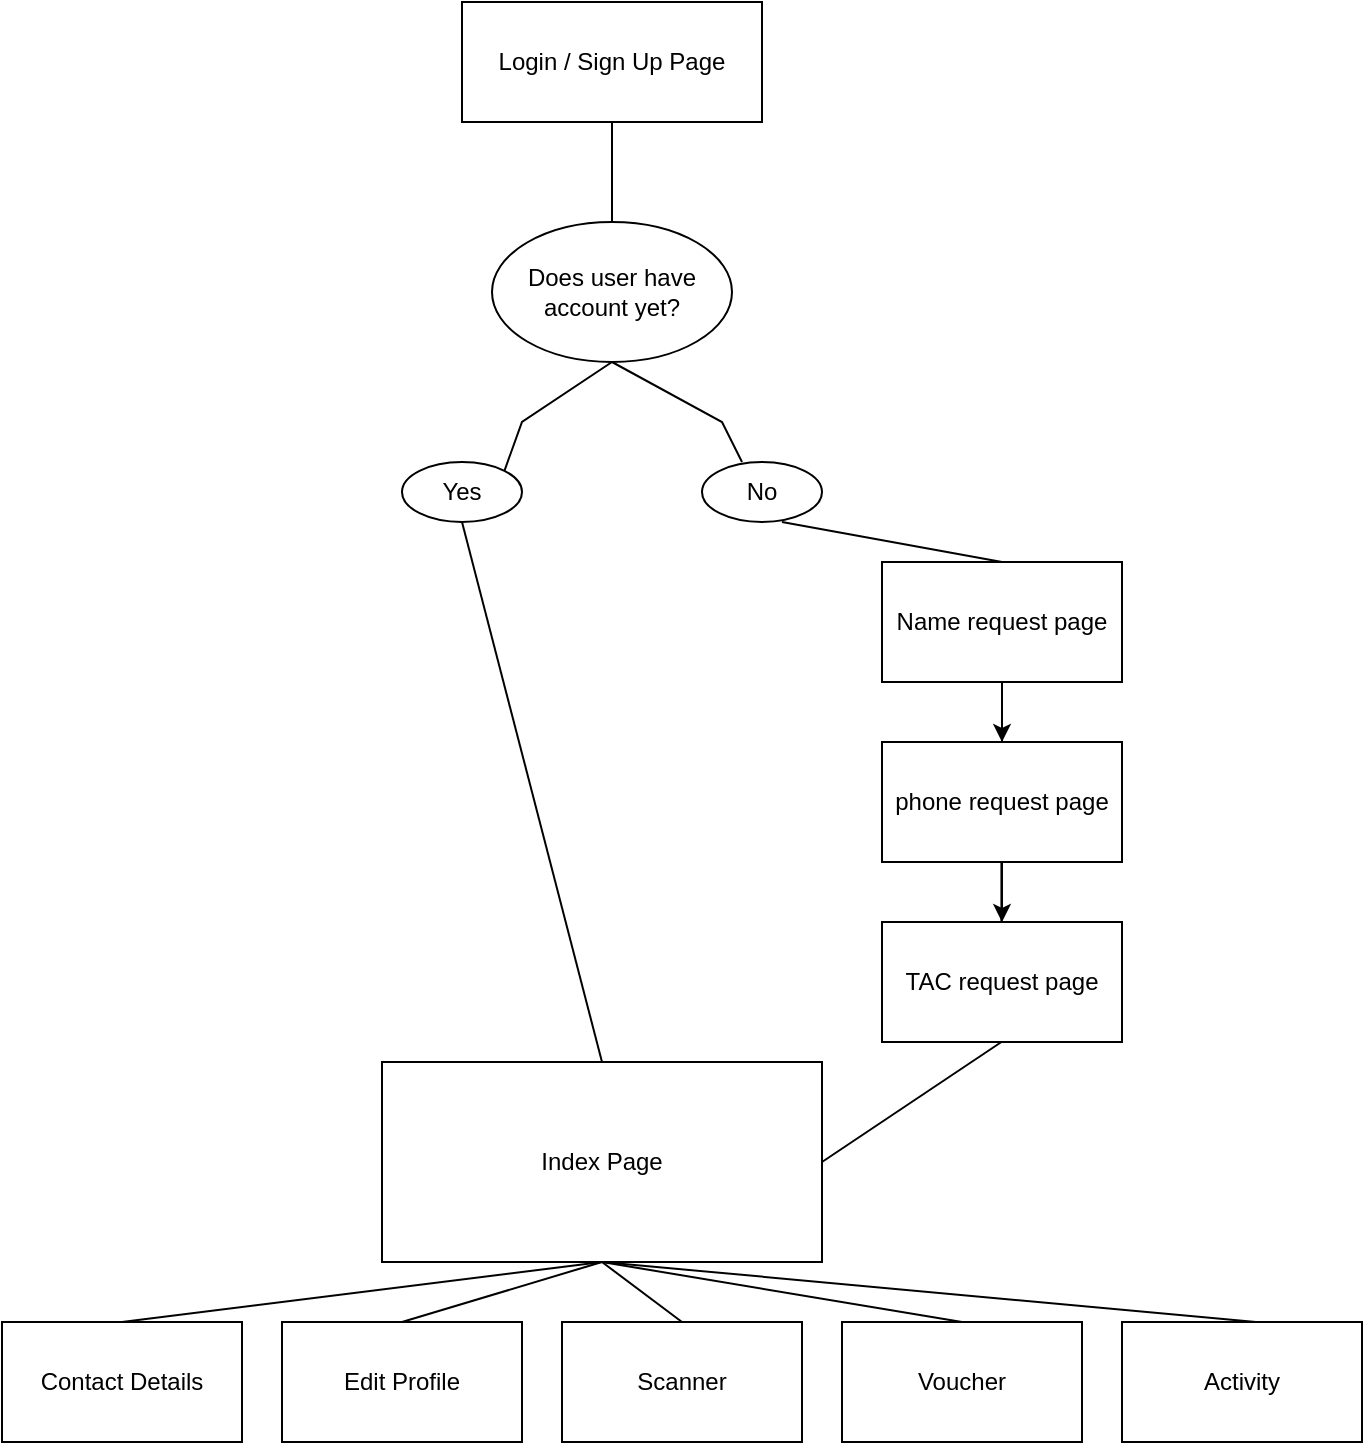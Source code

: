 <mxfile version="15.5.2" type="device"><diagram id="R2lEEEUBdFMjLlhIrx00" name="Page-1"><mxGraphModel dx="1065" dy="456" grid="1" gridSize="10" guides="1" tooltips="1" connect="1" arrows="1" fold="1" page="1" pageScale="1" pageWidth="850" pageHeight="1100" math="0" shadow="0" extFonts="Permanent Marker^https://fonts.googleapis.com/css?family=Permanent+Marker"><root><mxCell id="0"/><mxCell id="1" parent="0"/><mxCell id="LAAVzbEtG51p1FWdM99t-1" value="Login / Sign Up Page" style="rounded=0;whiteSpace=wrap;html=1;" vertex="1" parent="1"><mxGeometry x="410" y="70" width="150" height="60" as="geometry"/></mxCell><mxCell id="LAAVzbEtG51p1FWdM99t-2" value="Does user have account yet?" style="ellipse;whiteSpace=wrap;html=1;" vertex="1" parent="1"><mxGeometry x="425" y="180" width="120" height="70" as="geometry"/></mxCell><mxCell id="LAAVzbEtG51p1FWdM99t-3" value="" style="endArrow=none;html=1;rounded=0;exitX=0.5;exitY=0;exitDx=0;exitDy=0;" edge="1" parent="1" source="LAAVzbEtG51p1FWdM99t-2"><mxGeometry width="50" height="50" relative="1" as="geometry"><mxPoint x="370" y="280" as="sourcePoint"/><mxPoint x="485" y="130" as="targetPoint"/></mxGeometry></mxCell><mxCell id="LAAVzbEtG51p1FWdM99t-4" value="Yes" style="ellipse;whiteSpace=wrap;html=1;" vertex="1" parent="1"><mxGeometry x="380" y="300" width="60" height="30" as="geometry"/></mxCell><mxCell id="LAAVzbEtG51p1FWdM99t-6" value="No" style="ellipse;whiteSpace=wrap;html=1;" vertex="1" parent="1"><mxGeometry x="530" y="300" width="60" height="30" as="geometry"/></mxCell><mxCell id="LAAVzbEtG51p1FWdM99t-7" value="" style="endArrow=none;html=1;rounded=0;exitX=1;exitY=0;exitDx=0;exitDy=0;entryX=0.5;entryY=1;entryDx=0;entryDy=0;" edge="1" parent="1" source="LAAVzbEtG51p1FWdM99t-4" target="LAAVzbEtG51p1FWdM99t-2"><mxGeometry width="50" height="50" relative="1" as="geometry"><mxPoint x="495" y="190" as="sourcePoint"/><mxPoint x="495" y="140" as="targetPoint"/><Array as="points"><mxPoint x="440" y="280"/></Array></mxGeometry></mxCell><mxCell id="LAAVzbEtG51p1FWdM99t-8" value="" style="endArrow=none;html=1;rounded=0;entryX=0.5;entryY=1;entryDx=0;entryDy=0;" edge="1" parent="1" target="LAAVzbEtG51p1FWdM99t-2"><mxGeometry width="50" height="50" relative="1" as="geometry"><mxPoint x="550" y="300" as="sourcePoint"/><mxPoint x="495" y="260" as="targetPoint"/><Array as="points"><mxPoint x="540" y="280"/></Array></mxGeometry></mxCell><mxCell id="LAAVzbEtG51p1FWdM99t-9" value="Index Page" style="rounded=0;whiteSpace=wrap;html=1;" vertex="1" parent="1"><mxGeometry x="370" y="600" width="220" height="100" as="geometry"/></mxCell><mxCell id="LAAVzbEtG51p1FWdM99t-10" value="" style="endArrow=none;html=1;rounded=0;entryX=0.5;entryY=1;entryDx=0;entryDy=0;exitX=0.5;exitY=0;exitDx=0;exitDy=0;" edge="1" parent="1" source="LAAVzbEtG51p1FWdM99t-9" target="LAAVzbEtG51p1FWdM99t-4"><mxGeometry width="50" height="50" relative="1" as="geometry"><mxPoint x="490" y="440" as="sourcePoint"/><mxPoint x="540" y="390" as="targetPoint"/></mxGeometry></mxCell><mxCell id="LAAVzbEtG51p1FWdM99t-16" value="" style="edgeStyle=orthogonalEdgeStyle;rounded=0;orthogonalLoop=1;jettySize=auto;html=1;" edge="1" parent="1" source="LAAVzbEtG51p1FWdM99t-11" target="LAAVzbEtG51p1FWdM99t-13"><mxGeometry relative="1" as="geometry"/></mxCell><mxCell id="LAAVzbEtG51p1FWdM99t-11" value="Name request page" style="rounded=0;whiteSpace=wrap;html=1;" vertex="1" parent="1"><mxGeometry x="620" y="350" width="120" height="60" as="geometry"/></mxCell><mxCell id="LAAVzbEtG51p1FWdM99t-12" value="" style="endArrow=none;html=1;rounded=0;entryX=0.5;entryY=1;entryDx=0;entryDy=0;exitX=0.5;exitY=0;exitDx=0;exitDy=0;" edge="1" parent="1" source="LAAVzbEtG51p1FWdM99t-11"><mxGeometry width="50" height="50" relative="1" as="geometry"><mxPoint x="630" y="550" as="sourcePoint"/><mxPoint x="570" y="330" as="targetPoint"/></mxGeometry></mxCell><mxCell id="LAAVzbEtG51p1FWdM99t-19" value="" style="edgeStyle=orthogonalEdgeStyle;rounded=0;orthogonalLoop=1;jettySize=auto;html=1;" edge="1" parent="1" source="LAAVzbEtG51p1FWdM99t-13" target="LAAVzbEtG51p1FWdM99t-15"><mxGeometry relative="1" as="geometry"/></mxCell><mxCell id="LAAVzbEtG51p1FWdM99t-13" value="phone request page" style="rounded=0;whiteSpace=wrap;html=1;" vertex="1" parent="1"><mxGeometry x="620" y="440" width="120" height="60" as="geometry"/></mxCell><mxCell id="LAAVzbEtG51p1FWdM99t-14" value="" style="endArrow=none;html=1;rounded=0;entryX=0.5;entryY=1;entryDx=0;entryDy=0;exitX=0.5;exitY=0;exitDx=0;exitDy=0;" edge="1" parent="1" source="LAAVzbEtG51p1FWdM99t-13" target="LAAVzbEtG51p1FWdM99t-11"><mxGeometry width="50" height="50" relative="1" as="geometry"><mxPoint x="690" y="360" as="sourcePoint"/><mxPoint x="580" y="340" as="targetPoint"/></mxGeometry></mxCell><mxCell id="LAAVzbEtG51p1FWdM99t-15" value="TAC request page" style="rounded=0;whiteSpace=wrap;html=1;" vertex="1" parent="1"><mxGeometry x="620" y="530" width="120" height="60" as="geometry"/></mxCell><mxCell id="LAAVzbEtG51p1FWdM99t-17" value="" style="endArrow=none;html=1;rounded=0;entryX=0.5;entryY=1;entryDx=0;entryDy=0;exitX=0.5;exitY=0;exitDx=0;exitDy=0;" edge="1" parent="1"><mxGeometry width="50" height="50" relative="1" as="geometry"><mxPoint x="679.71" y="530" as="sourcePoint"/><mxPoint x="679.71" y="500" as="targetPoint"/><Array as="points"/></mxGeometry></mxCell><mxCell id="LAAVzbEtG51p1FWdM99t-22" value="" style="endArrow=none;html=1;rounded=0;entryX=0.5;entryY=1;entryDx=0;entryDy=0;exitX=1;exitY=0.5;exitDx=0;exitDy=0;" edge="1" parent="1" source="LAAVzbEtG51p1FWdM99t-9"><mxGeometry width="50" height="50" relative="1" as="geometry"><mxPoint x="680" y="610" as="sourcePoint"/><mxPoint x="679.71" y="590" as="targetPoint"/><Array as="points"/></mxGeometry></mxCell><mxCell id="LAAVzbEtG51p1FWdM99t-25" value="Contact Details" style="rounded=0;whiteSpace=wrap;html=1;" vertex="1" parent="1"><mxGeometry x="180" y="730" width="120" height="60" as="geometry"/></mxCell><mxCell id="LAAVzbEtG51p1FWdM99t-26" value="Edit Profile" style="rounded=0;whiteSpace=wrap;html=1;" vertex="1" parent="1"><mxGeometry x="320" y="730" width="120" height="60" as="geometry"/></mxCell><mxCell id="LAAVzbEtG51p1FWdM99t-27" value="Scanner" style="rounded=0;whiteSpace=wrap;html=1;" vertex="1" parent="1"><mxGeometry x="460" y="730" width="120" height="60" as="geometry"/></mxCell><mxCell id="LAAVzbEtG51p1FWdM99t-28" value="Activity" style="rounded=0;whiteSpace=wrap;html=1;" vertex="1" parent="1"><mxGeometry x="740" y="730" width="120" height="60" as="geometry"/></mxCell><mxCell id="LAAVzbEtG51p1FWdM99t-29" value="Voucher" style="rounded=0;whiteSpace=wrap;html=1;" vertex="1" parent="1"><mxGeometry x="600" y="730" width="120" height="60" as="geometry"/></mxCell><mxCell id="LAAVzbEtG51p1FWdM99t-30" value="" style="endArrow=none;html=1;rounded=0;exitX=1;exitY=0.5;exitDx=0;exitDy=0;" edge="1" parent="1"><mxGeometry width="50" height="50" relative="1" as="geometry"><mxPoint x="240" y="730" as="sourcePoint"/><mxPoint x="480" y="700" as="targetPoint"/><Array as="points"/></mxGeometry></mxCell><mxCell id="LAAVzbEtG51p1FWdM99t-31" value="" style="endArrow=none;html=1;rounded=0;entryX=0.5;entryY=1;entryDx=0;entryDy=0;exitX=0.5;exitY=0;exitDx=0;exitDy=0;" edge="1" parent="1" source="LAAVzbEtG51p1FWdM99t-26" target="LAAVzbEtG51p1FWdM99t-9"><mxGeometry width="50" height="50" relative="1" as="geometry"><mxPoint x="250" y="740" as="sourcePoint"/><mxPoint x="499.68" y="713.7" as="targetPoint"/><Array as="points"/></mxGeometry></mxCell><mxCell id="LAAVzbEtG51p1FWdM99t-32" value="" style="endArrow=none;html=1;rounded=0;entryX=0.5;entryY=1;entryDx=0;entryDy=0;exitX=0.5;exitY=0;exitDx=0;exitDy=0;" edge="1" parent="1" source="LAAVzbEtG51p1FWdM99t-27" target="LAAVzbEtG51p1FWdM99t-9"><mxGeometry width="50" height="50" relative="1" as="geometry"><mxPoint x="390" y="740" as="sourcePoint"/><mxPoint x="490" y="710" as="targetPoint"/><Array as="points"/></mxGeometry></mxCell><mxCell id="LAAVzbEtG51p1FWdM99t-33" value="" style="endArrow=none;html=1;rounded=0;" edge="1" parent="1"><mxGeometry width="50" height="50" relative="1" as="geometry"><mxPoint x="660" y="730" as="sourcePoint"/><mxPoint x="480" y="700" as="targetPoint"/><Array as="points"/></mxGeometry></mxCell><mxCell id="LAAVzbEtG51p1FWdM99t-34" value="" style="endArrow=none;html=1;rounded=0;exitX=0.558;exitY=0.028;exitDx=0;exitDy=0;exitPerimeter=0;entryX=0.5;entryY=1;entryDx=0;entryDy=0;" edge="1" parent="1" target="LAAVzbEtG51p1FWdM99t-9"><mxGeometry width="50" height="50" relative="1" as="geometry"><mxPoint x="806.96" y="730.0" as="sourcePoint"/><mxPoint x="620" y="698.32" as="targetPoint"/><Array as="points"/></mxGeometry></mxCell></root></mxGraphModel></diagram></mxfile>